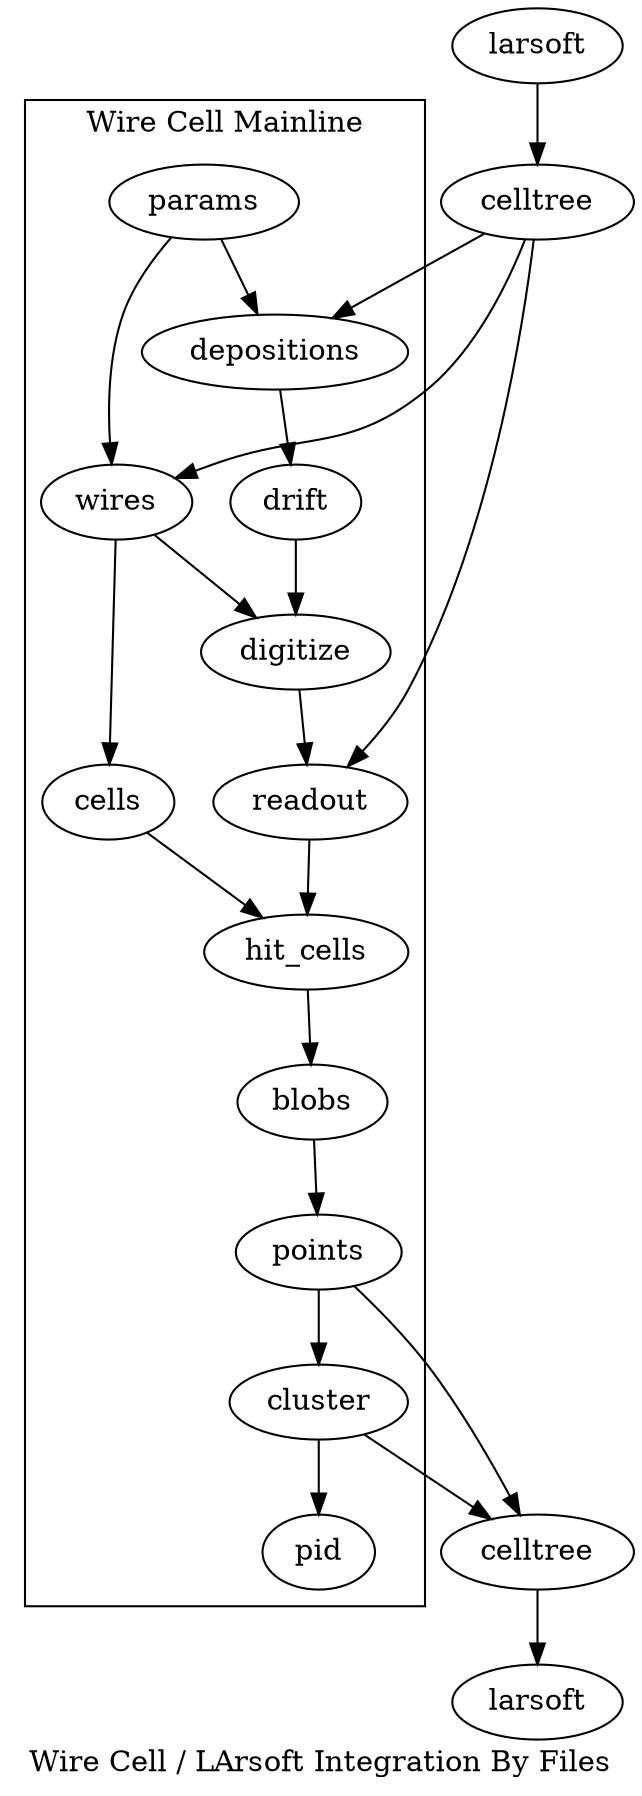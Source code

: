 digraph "G" {
	label="Wire Cell / LArsoft Integration By Files"

subgraph cluster_mainline {
	label="Wire Cell Mainline";
	
	params;
	depositions;
	drift;
	digitize;
	readout;
	hit_cells;
	blobs;
	deblob;
	cluster;
	pid;
	wires;
	cells;
	digitize;

	}

	params->depositions->drift->digitize->readout->hit_cells->blobs->deblob->cluster->pid;
	params->wires->cells->hit_cells;
	wires->digitize;

	larsoft->celltree->depositions;
	celltree->wires;
	celltree->readout;
	
	deblob[label="points"];
	celltree2[label="celltree"];
	larsoft2[label="larsoft"];
	
	deblob->celltree2;
	cluster->celltree2;

	celltree2->larsoft2;
	
}